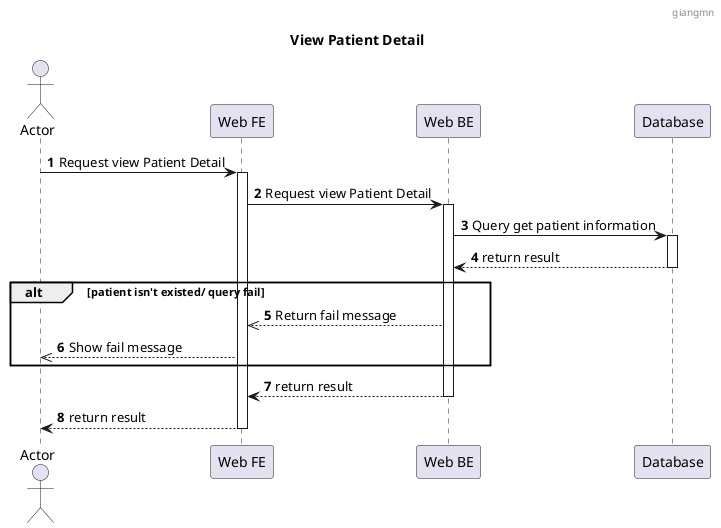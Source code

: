 @startuml
header : giangmn
title: View Patient Detail
autonumber

actor "Actor" as a
participant "Web FE" as fe
participant "Web BE" as be
participant "Database" as db

a->fe: Request view Patient Detail
fe++
fe -> be: Request view Patient Detail
be++
be -> db: Query get patient information
db++
db --> be: return result
db--
alt patient isn't existed/ query fail
be -->> fe: Return fail message
fe -->> a: Show fail message
end
be--> fe: return result
be--
fe--> a: return result
fe--
@enduml